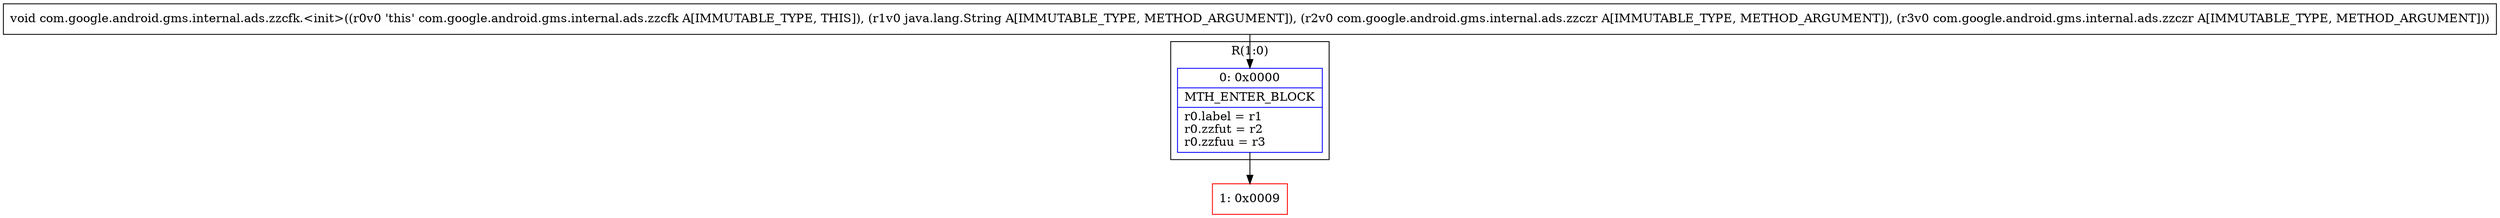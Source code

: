 digraph "CFG forcom.google.android.gms.internal.ads.zzcfk.\<init\>(Ljava\/lang\/String;Lcom\/google\/android\/gms\/internal\/ads\/zzczr;Lcom\/google\/android\/gms\/internal\/ads\/zzczr;)V" {
subgraph cluster_Region_1162415861 {
label = "R(1:0)";
node [shape=record,color=blue];
Node_0 [shape=record,label="{0\:\ 0x0000|MTH_ENTER_BLOCK\l|r0.label = r1\lr0.zzfut = r2\lr0.zzfuu = r3\l}"];
}
Node_1 [shape=record,color=red,label="{1\:\ 0x0009}"];
MethodNode[shape=record,label="{void com.google.android.gms.internal.ads.zzcfk.\<init\>((r0v0 'this' com.google.android.gms.internal.ads.zzcfk A[IMMUTABLE_TYPE, THIS]), (r1v0 java.lang.String A[IMMUTABLE_TYPE, METHOD_ARGUMENT]), (r2v0 com.google.android.gms.internal.ads.zzczr A[IMMUTABLE_TYPE, METHOD_ARGUMENT]), (r3v0 com.google.android.gms.internal.ads.zzczr A[IMMUTABLE_TYPE, METHOD_ARGUMENT])) }"];
MethodNode -> Node_0;
Node_0 -> Node_1;
}

